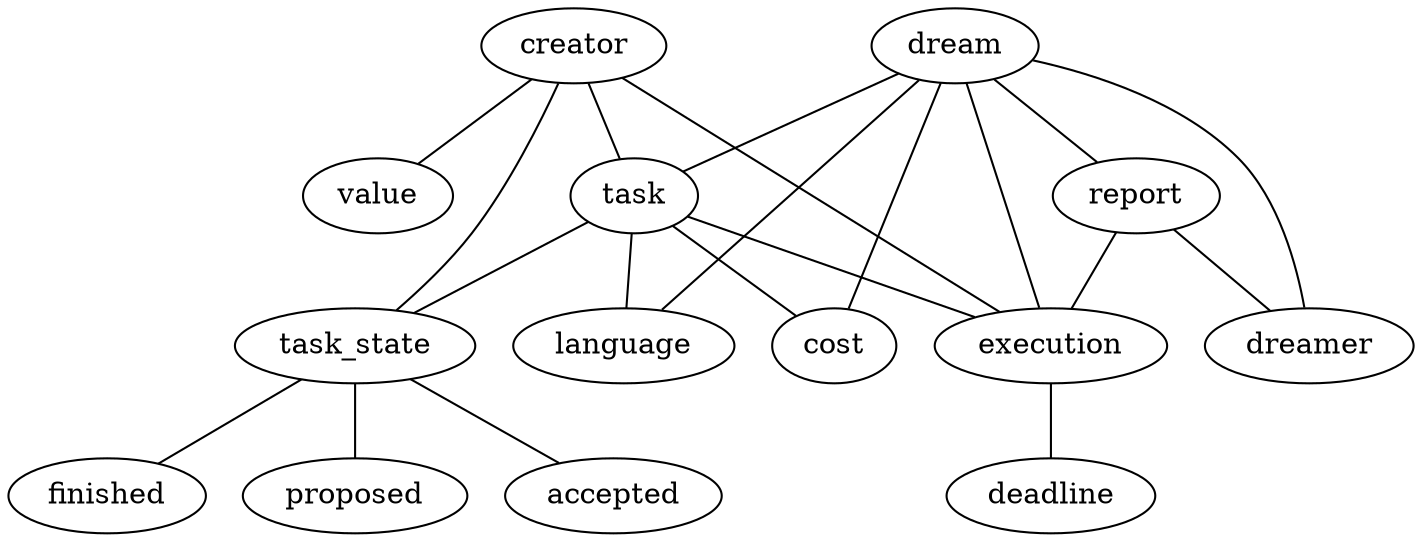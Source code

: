 graph G {
	user [label="creator"];
	balance [label="value"];
	dreamer -- dream
	report -- dreamer
	user -- execution
	dream -- execution
	dream -- cost
	dream -- report
	dream -- task
	task -- cost
	task -- execution
	task -- task_state
	task_state -- proposed
	task_state -- accepted
	task_state -- finished
	user -- task
	user -- balance
	user -- task_state
	report -- execution
	dream -- language
	task -- language
	execution -- deadline
}
